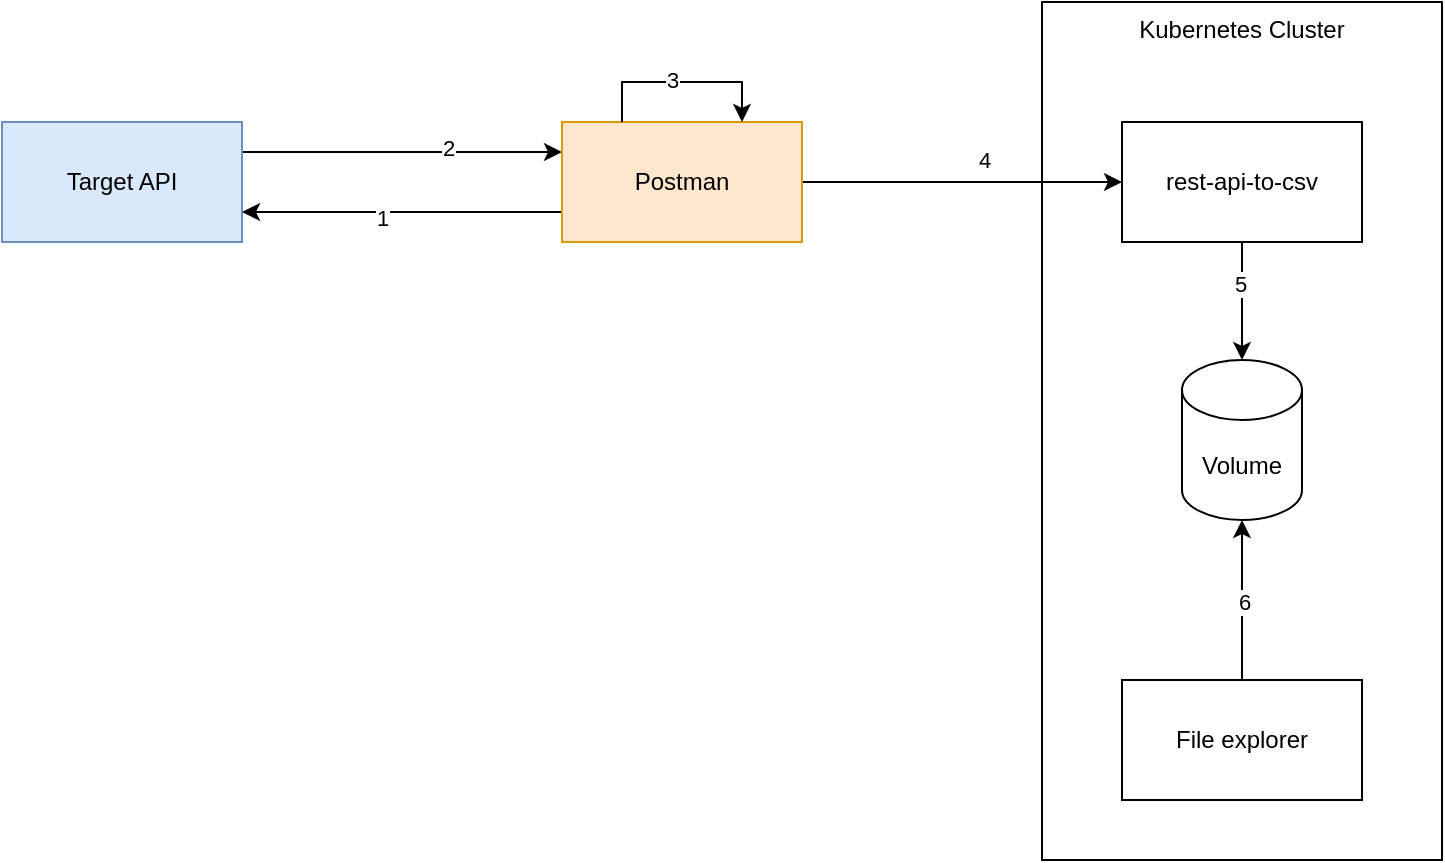 <mxfile version="14.6.13" type="device"><diagram id="ynuKXZzKLRIKl3jSltwt" name="Seite-1"><mxGraphModel dx="1106" dy="997" grid="1" gridSize="10" guides="1" tooltips="1" connect="1" arrows="1" fold="1" page="1" pageScale="1" pageWidth="1169" pageHeight="827" math="0" shadow="0"><root><mxCell id="0"/><mxCell id="1" parent="0"/><mxCell id="HI9rJA9MJKWcTV_fLtLn-1" value="Kubernetes Cluster" style="rounded=0;whiteSpace=wrap;html=1;verticalAlign=top;" vertex="1" parent="1"><mxGeometry x="600" y="21" width="200" height="429" as="geometry"/></mxCell><mxCell id="Jn1blLsPmXW7OE02Kuoy-7" style="edgeStyle=orthogonalEdgeStyle;rounded=0;orthogonalLoop=1;jettySize=auto;html=1;exitX=1;exitY=0.25;exitDx=0;exitDy=0;entryX=0;entryY=0.25;entryDx=0;entryDy=0;" parent="1" source="Jn1blLsPmXW7OE02Kuoy-1" target="Jn1blLsPmXW7OE02Kuoy-2" edge="1"><mxGeometry relative="1" as="geometry"/></mxCell><mxCell id="Jn1blLsPmXW7OE02Kuoy-8" value="2" style="edgeLabel;html=1;align=center;verticalAlign=middle;resizable=0;points=[];" parent="Jn1blLsPmXW7OE02Kuoy-7" vertex="1" connectable="0"><mxGeometry x="0.28" y="2" relative="1" as="geometry"><mxPoint as="offset"/></mxGeometry></mxCell><mxCell id="Jn1blLsPmXW7OE02Kuoy-1" value="Target API" style="rounded=0;whiteSpace=wrap;html=1;fillColor=#dae8fc;strokeColor=#6c8ebf;" parent="1" vertex="1"><mxGeometry x="80" y="81" width="120" height="60" as="geometry"/></mxCell><mxCell id="Jn1blLsPmXW7OE02Kuoy-5" style="edgeStyle=orthogonalEdgeStyle;rounded=0;orthogonalLoop=1;jettySize=auto;html=1;entryX=1;entryY=0.75;entryDx=0;entryDy=0;exitX=0;exitY=0.75;exitDx=0;exitDy=0;" parent="1" source="Jn1blLsPmXW7OE02Kuoy-2" target="Jn1blLsPmXW7OE02Kuoy-1" edge="1"><mxGeometry relative="1" as="geometry"/></mxCell><mxCell id="Jn1blLsPmXW7OE02Kuoy-6" value="1" style="edgeLabel;html=1;align=center;verticalAlign=middle;resizable=0;points=[];" parent="Jn1blLsPmXW7OE02Kuoy-5" vertex="1" connectable="0"><mxGeometry x="0.133" y="3" relative="1" as="geometry"><mxPoint as="offset"/></mxGeometry></mxCell><mxCell id="Jn1blLsPmXW7OE02Kuoy-11" style="edgeStyle=orthogonalEdgeStyle;rounded=0;orthogonalLoop=1;jettySize=auto;html=1;entryX=0;entryY=0.5;entryDx=0;entryDy=0;" parent="1" source="Jn1blLsPmXW7OE02Kuoy-2" target="Jn1blLsPmXW7OE02Kuoy-3" edge="1"><mxGeometry relative="1" as="geometry"/></mxCell><mxCell id="Jn1blLsPmXW7OE02Kuoy-12" value="4" style="edgeLabel;html=1;align=center;verticalAlign=middle;resizable=0;points=[];" parent="Jn1blLsPmXW7OE02Kuoy-11" vertex="1" connectable="0"><mxGeometry x="0.137" y="2" relative="1" as="geometry"><mxPoint y="-9" as="offset"/></mxGeometry></mxCell><mxCell id="Jn1blLsPmXW7OE02Kuoy-2" value="Postman" style="rounded=0;whiteSpace=wrap;html=1;fillColor=#ffe6cc;strokeColor=#d79b00;" parent="1" vertex="1"><mxGeometry x="360" y="81" width="120" height="60" as="geometry"/></mxCell><mxCell id="Jn1blLsPmXW7OE02Kuoy-13" style="edgeStyle=orthogonalEdgeStyle;rounded=0;orthogonalLoop=1;jettySize=auto;html=1;exitX=0.5;exitY=1;exitDx=0;exitDy=0;" parent="1" source="Jn1blLsPmXW7OE02Kuoy-3" target="Jn1blLsPmXW7OE02Kuoy-4" edge="1"><mxGeometry relative="1" as="geometry"/></mxCell><mxCell id="Jn1blLsPmXW7OE02Kuoy-14" value="5" style="edgeLabel;html=1;align=center;verticalAlign=middle;resizable=0;points=[];" parent="Jn1blLsPmXW7OE02Kuoy-13" vertex="1" connectable="0"><mxGeometry x="-0.3" y="-1" relative="1" as="geometry"><mxPoint as="offset"/></mxGeometry></mxCell><mxCell id="Jn1blLsPmXW7OE02Kuoy-3" value="rest-api-to-csv" style="rounded=0;whiteSpace=wrap;html=1;" parent="1" vertex="1"><mxGeometry x="640" y="81" width="120" height="60" as="geometry"/></mxCell><mxCell id="Jn1blLsPmXW7OE02Kuoy-4" value="Volume" style="shape=cylinder3;whiteSpace=wrap;html=1;boundedLbl=1;backgroundOutline=1;size=15;" parent="1" vertex="1"><mxGeometry x="670" y="200" width="60" height="80" as="geometry"/></mxCell><mxCell id="Jn1blLsPmXW7OE02Kuoy-9" style="edgeStyle=orthogonalEdgeStyle;rounded=0;orthogonalLoop=1;jettySize=auto;html=1;exitX=0.25;exitY=0;exitDx=0;exitDy=0;entryX=0.75;entryY=0;entryDx=0;entryDy=0;" parent="1" source="Jn1blLsPmXW7OE02Kuoy-2" target="Jn1blLsPmXW7OE02Kuoy-2" edge="1"><mxGeometry relative="1" as="geometry"><Array as="points"><mxPoint x="390" y="61"/><mxPoint x="450" y="61"/></Array></mxGeometry></mxCell><mxCell id="Jn1blLsPmXW7OE02Kuoy-10" value="3" style="edgeLabel;html=1;align=center;verticalAlign=middle;resizable=0;points=[];" parent="Jn1blLsPmXW7OE02Kuoy-9" vertex="1" connectable="0"><mxGeometry x="-0.1" y="1" relative="1" as="geometry"><mxPoint as="offset"/></mxGeometry></mxCell><mxCell id="Jn1blLsPmXW7OE02Kuoy-16" style="edgeStyle=orthogonalEdgeStyle;rounded=0;orthogonalLoop=1;jettySize=auto;html=1;entryX=0.5;entryY=1;entryDx=0;entryDy=0;entryPerimeter=0;" parent="1" source="Jn1blLsPmXW7OE02Kuoy-15" target="Jn1blLsPmXW7OE02Kuoy-4" edge="1"><mxGeometry relative="1" as="geometry"/></mxCell><mxCell id="Jn1blLsPmXW7OE02Kuoy-17" value="6" style="edgeLabel;html=1;align=center;verticalAlign=middle;resizable=0;points=[];" parent="Jn1blLsPmXW7OE02Kuoy-16" vertex="1" connectable="0"><mxGeometry x="-0.029" y="-1" relative="1" as="geometry"><mxPoint as="offset"/></mxGeometry></mxCell><mxCell id="Jn1blLsPmXW7OE02Kuoy-15" value="File explorer" style="rounded=0;whiteSpace=wrap;html=1;" parent="1" vertex="1"><mxGeometry x="640" y="360" width="120" height="60" as="geometry"/></mxCell></root></mxGraphModel></diagram></mxfile>